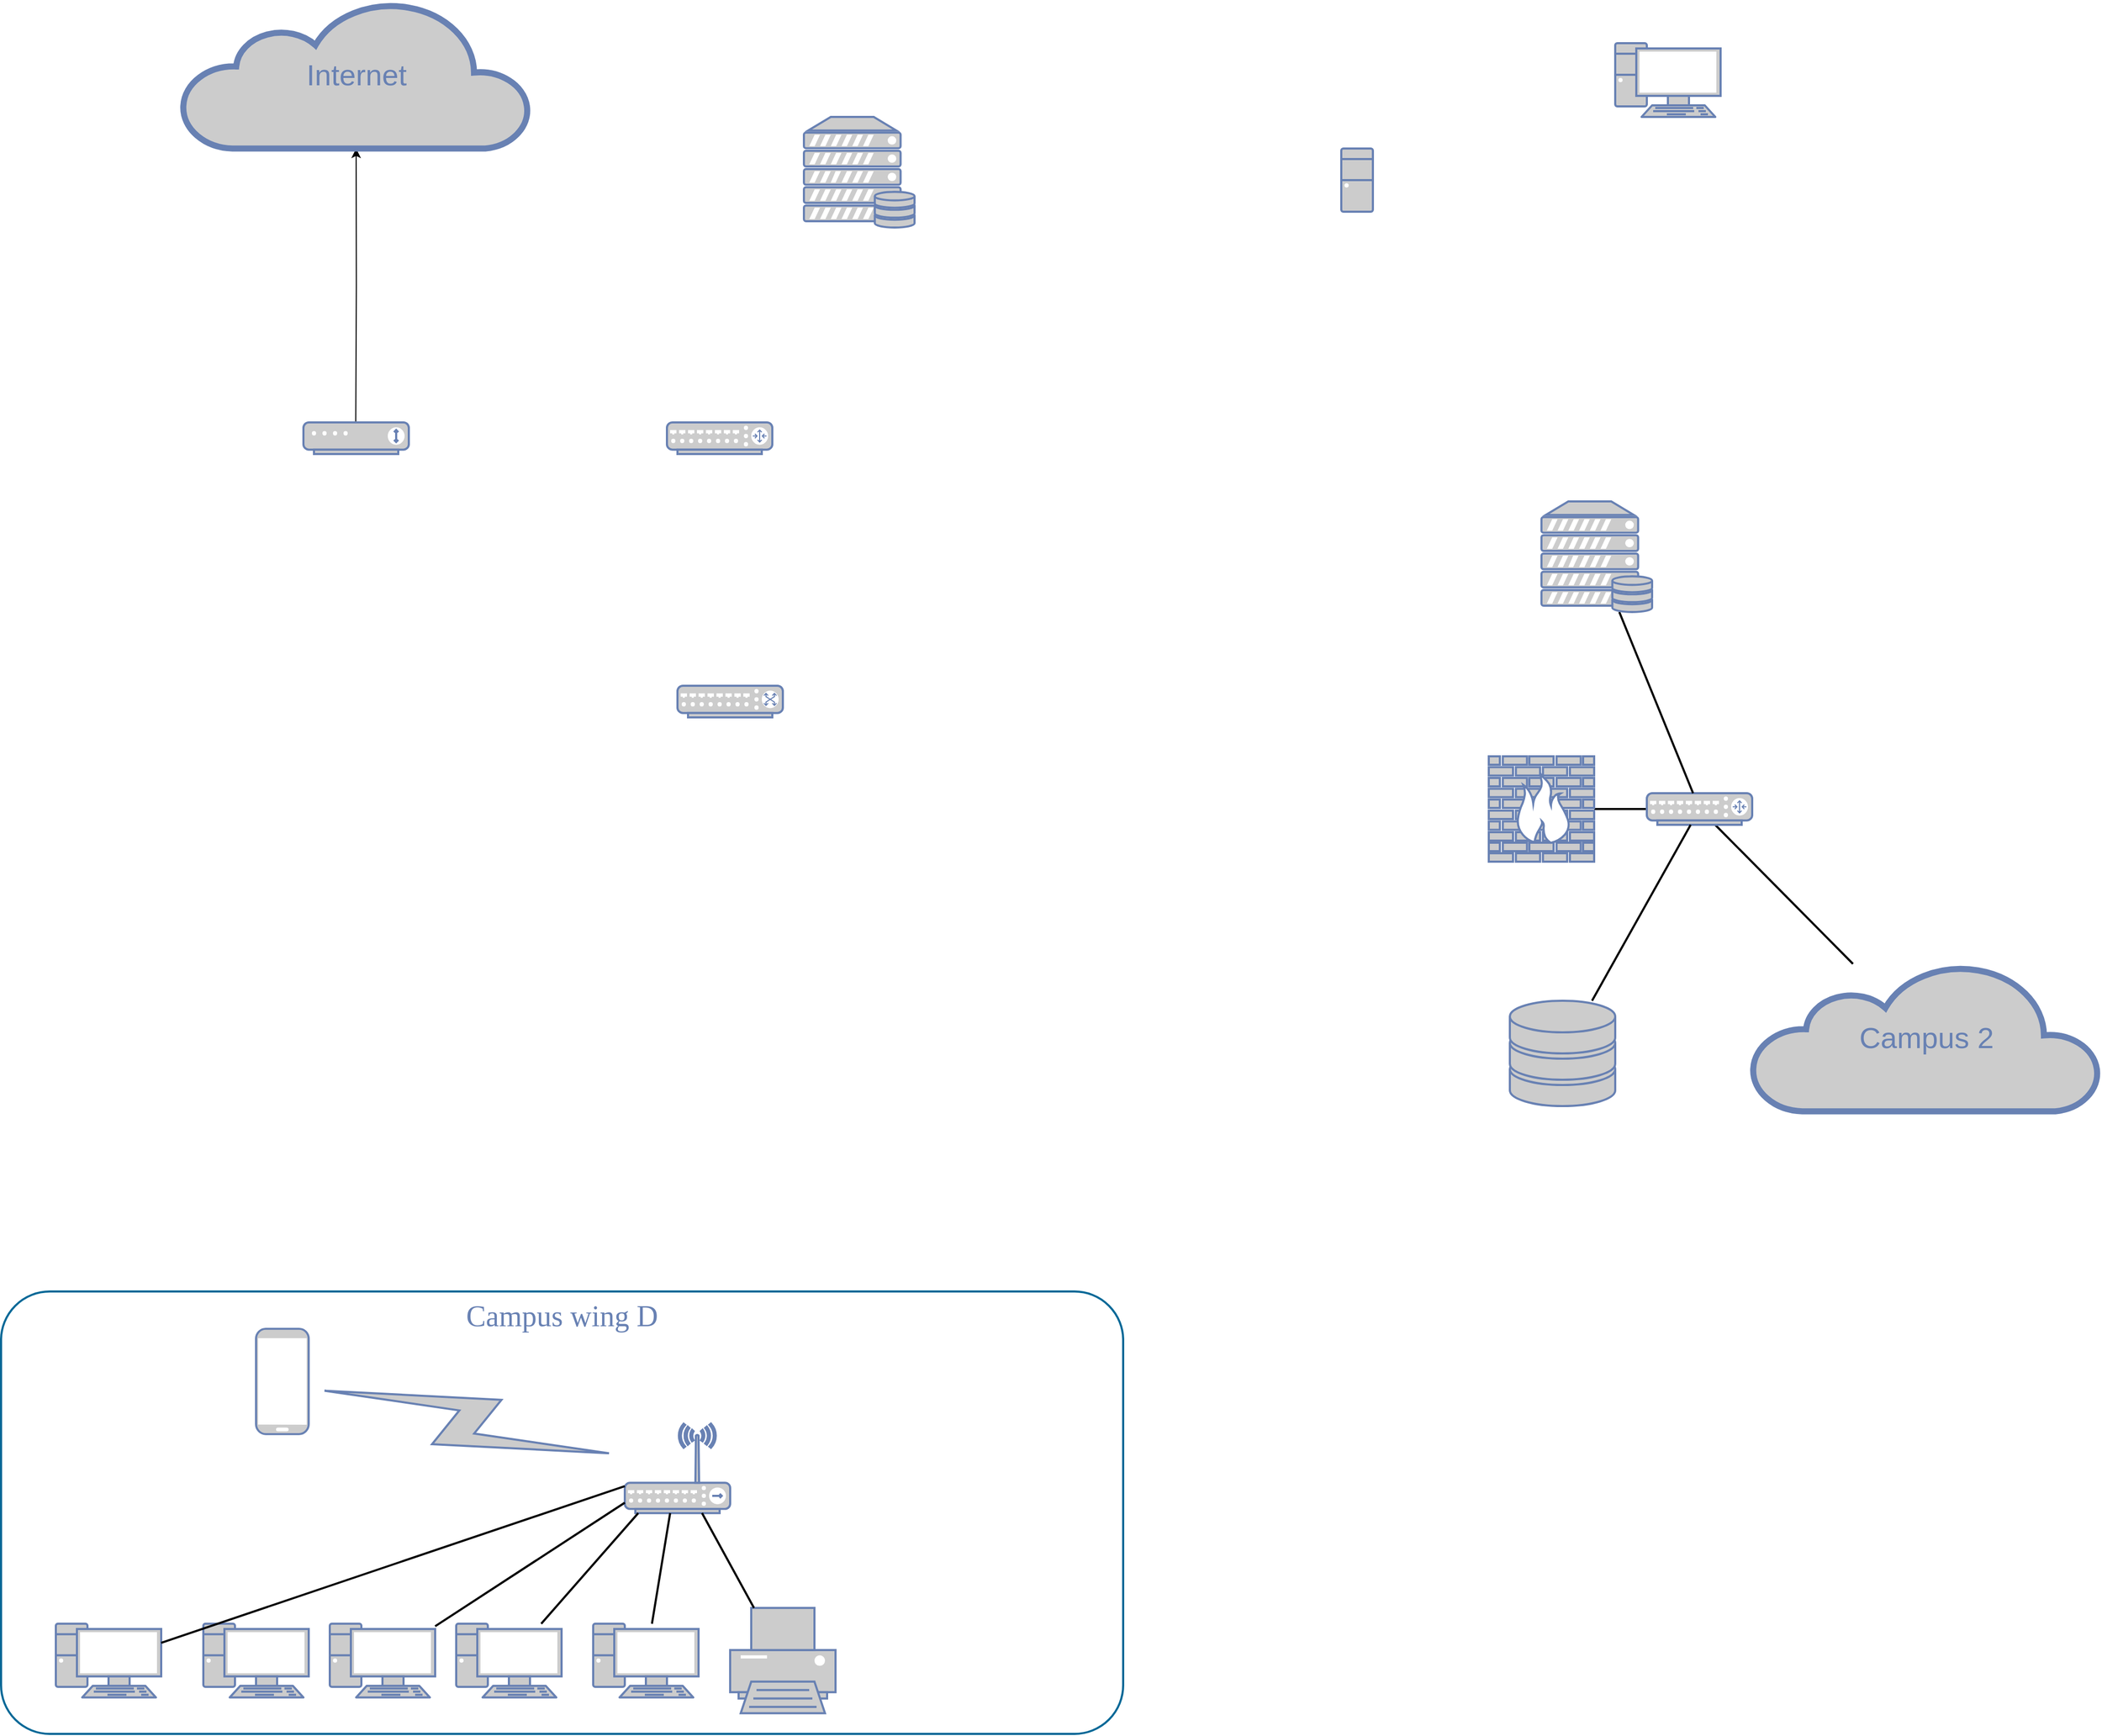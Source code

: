 <mxfile version="12.4.0" type="google" pages="3"><diagram name="Page-1" id="bfe91b75-5d2c-26a0-9c1d-138518896778"><mxGraphModel dx="2187" dy="1445" grid="1" gridSize="10" guides="1" tooltips="1" connect="1" arrows="1" fold="1" page="1" pageScale="1" pageWidth="1100" pageHeight="850" background="#ffffff" math="0" shadow="0"><root><mxCell id="0"/><mxCell id="1" parent="0"/><mxCell id="7c3789c024ecab99-82" value="Campus wing D" style="rounded=1;whiteSpace=wrap;html=1;shadow=0;comic=0;strokeColor=#036897;strokeWidth=2;fillColor=none;fontFamily=Verdana;fontSize=28;fontColor=#6881B3;align=center;arcSize=11;verticalAlign=top;" parent="1" vertex="1"><mxGeometry x="78" y="1355" width="1065" height="420" as="geometry"/></mxCell><mxCell id="7c3789c024ecab99-55" style="edgeStyle=none;html=1;labelBackgroundColor=none;endArrow=none;endFill=0;strokeWidth=2;fontFamily=Verdana;fontSize=28;fontColor=#6881B3;" parent="1" source="7c3789c024ecab99-8" target="7c3789c024ecab99-54" edge="1"><mxGeometry relative="1" as="geometry"><mxPoint x="1660" y="837.0" as="targetPoint"/></mxGeometry></mxCell><mxCell id="7c3789c024ecab99-8" value="" style="fontColor=#0066CC;verticalAlign=top;verticalLabelPosition=bottom;labelPosition=center;align=center;html=1;fillColor=#CCCCCC;strokeColor=#6881B3;gradientColor=none;gradientDirection=north;strokeWidth=2;shape=mxgraph.networks.firewall;rounded=0;shadow=0;comic=0;" parent="1" vertex="1"><mxGeometry x="1490" y="847" width="100" height="100" as="geometry"/></mxCell><mxCell id="60eKjGF3kN-L36DtrGlD-4" style="edgeStyle=orthogonalEdgeStyle;rounded=0;orthogonalLoop=1;jettySize=auto;html=1;entryX=0.5;entryY=1;entryDx=0;entryDy=0;entryPerimeter=0;" edge="1" parent="1" target="7c3789c024ecab99-53"><mxGeometry relative="1" as="geometry"><mxPoint x="414.667" y="530" as="sourcePoint"/></mxGeometry></mxCell><mxCell id="7c3789c024ecab99-53" value="Internet" style="html=1;fillColor=#CCCCCC;strokeColor=#6881B3;gradientColor=none;gradientDirection=north;strokeWidth=2;shape=mxgraph.networks.cloud;fontColor=#6881B3;rounded=0;shadow=0;comic=0;align=center;fontSize=28;" parent="1" vertex="1"><mxGeometry x="250" y="130" width="330" height="140" as="geometry"/></mxCell><mxCell id="7c3789c024ecab99-77" style="edgeStyle=none;html=1;labelBackgroundColor=none;endArrow=none;endFill=0;strokeWidth=2;fontFamily=Verdana;fontSize=28;fontColor=#6881B3;" parent="1" source="7c3789c024ecab99-54" target="7c3789c024ecab99-76" edge="1"><mxGeometry relative="1" as="geometry"/></mxCell><mxCell id="7c3789c024ecab99-54" value="" style="fontColor=#0066CC;verticalAlign=top;verticalLabelPosition=bottom;labelPosition=center;align=center;html=1;fillColor=#CCCCCC;strokeColor=#6881B3;gradientColor=none;gradientDirection=north;strokeWidth=2;shape=mxgraph.networks.router;rounded=0;shadow=0;comic=0;" parent="1" vertex="1"><mxGeometry x="1640" y="882" width="100" height="30" as="geometry"/></mxCell><mxCell id="7c3789c024ecab99-60" style="edgeStyle=none;html=1;labelBackgroundColor=none;endArrow=none;endFill=0;strokeWidth=2;fontFamily=Verdana;fontSize=28;fontColor=#6881B3;" parent="1" source="7c3789c024ecab99-57" target="7c3789c024ecab99-54" edge="1"><mxGeometry relative="1" as="geometry"/></mxCell><mxCell id="7c3789c024ecab99-57" value="" style="fontColor=#0066CC;verticalAlign=top;verticalLabelPosition=bottom;labelPosition=center;align=center;html=1;fillColor=#CCCCCC;strokeColor=#6881B3;gradientColor=none;gradientDirection=north;strokeWidth=2;shape=mxgraph.networks.storage;rounded=0;shadow=0;comic=0;" parent="1" vertex="1"><mxGeometry x="1510" y="1079" width="100" height="100" as="geometry"/></mxCell><mxCell id="7c3789c024ecab99-59" style="edgeStyle=none;html=1;labelBackgroundColor=none;endArrow=none;endFill=0;strokeWidth=2;fontFamily=Verdana;fontSize=28;fontColor=#6881B3;" parent="1" source="7c3789c024ecab99-58" target="7c3789c024ecab99-54" edge="1"><mxGeometry relative="1" as="geometry"><mxPoint x="1570" y="827" as="targetPoint"/></mxGeometry></mxCell><mxCell id="7c3789c024ecab99-58" value="" style="fontColor=#0066CC;verticalAlign=top;verticalLabelPosition=bottom;labelPosition=center;align=center;html=1;fillColor=#CCCCCC;strokeColor=#6881B3;gradientColor=none;gradientDirection=north;strokeWidth=2;shape=mxgraph.networks.server_storage;rounded=0;shadow=0;comic=0;" parent="1" vertex="1"><mxGeometry x="1540" y="605" width="105" height="105" as="geometry"/></mxCell><mxCell id="7c3789c024ecab99-61" value="" style="fontColor=#0066CC;verticalAlign=top;verticalLabelPosition=bottom;labelPosition=center;align=center;html=1;fillColor=#CCCCCC;strokeColor=#6881B3;gradientColor=none;gradientDirection=north;strokeWidth=2;shape=mxgraph.networks.pc;rounded=0;shadow=0;comic=0;" parent="1" vertex="1"><mxGeometry x="130.0" y="1670.412" width="100" height="70" as="geometry"/></mxCell><mxCell id="7c3789c024ecab99-62" value="" style="fontColor=#0066CC;verticalAlign=top;verticalLabelPosition=bottom;labelPosition=center;align=center;html=1;fillColor=#CCCCCC;strokeColor=#6881B3;gradientColor=none;gradientDirection=north;strokeWidth=2;shape=mxgraph.networks.pc;rounded=0;shadow=0;comic=0;" parent="1" vertex="1"><mxGeometry x="270.0" y="1670.412" width="100" height="70" as="geometry"/></mxCell><mxCell id="7c3789c024ecab99-63" value="" style="fontColor=#0066CC;verticalAlign=top;verticalLabelPosition=bottom;labelPosition=center;align=center;html=1;fillColor=#CCCCCC;strokeColor=#6881B3;gradientColor=none;gradientDirection=north;strokeWidth=2;shape=mxgraph.networks.pc;rounded=0;shadow=0;comic=0;" parent="1" vertex="1"><mxGeometry x="390.0" y="1670.412" width="100" height="70" as="geometry"/></mxCell><mxCell id="7c3789c024ecab99-64" value="" style="fontColor=#0066CC;verticalAlign=top;verticalLabelPosition=bottom;labelPosition=center;align=center;html=1;fillColor=#CCCCCC;strokeColor=#6881B3;gradientColor=none;gradientDirection=north;strokeWidth=2;shape=mxgraph.networks.pc;rounded=0;shadow=0;comic=0;" parent="1" vertex="1"><mxGeometry x="510.0" y="1670.412" width="100" height="70" as="geometry"/></mxCell><mxCell id="7c3789c024ecab99-65" value="" style="fontColor=#0066CC;verticalAlign=top;verticalLabelPosition=bottom;labelPosition=center;align=center;html=1;fillColor=#CCCCCC;strokeColor=#6881B3;gradientColor=none;gradientDirection=north;strokeWidth=2;shape=mxgraph.networks.pc;rounded=0;shadow=0;comic=0;" parent="1" vertex="1"><mxGeometry x="640.0" y="1670.412" width="100" height="70" as="geometry"/></mxCell><mxCell id="7c3789c024ecab99-66" value="" style="fontColor=#0066CC;verticalAlign=top;verticalLabelPosition=bottom;labelPosition=center;align=center;html=1;fillColor=#CCCCCC;strokeColor=#6881B3;gradientColor=none;gradientDirection=north;strokeWidth=2;shape=mxgraph.networks.printer;rounded=0;shadow=0;comic=0;" parent="1" vertex="1"><mxGeometry x="770.0" y="1655.412" width="100" height="100" as="geometry"/></mxCell><mxCell id="7c3789c024ecab99-67" value="" style="fontColor=#0066CC;verticalAlign=top;verticalLabelPosition=bottom;labelPosition=center;align=center;html=1;fillColor=#CCCCCC;strokeColor=#6881B3;gradientColor=none;gradientDirection=north;strokeWidth=2;shape=mxgraph.networks.wireless_hub;rounded=0;shadow=0;comic=0;" parent="1" vertex="1"><mxGeometry x="670.0" y="1480.412" width="100" height="85" as="geometry"/></mxCell><mxCell id="7c3789c024ecab99-68" style="edgeStyle=none;html=1;labelBackgroundColor=none;endArrow=none;endFill=0;strokeWidth=2;fontFamily=Verdana;fontSize=15;fontColor=#036897;" parent="1" source="7c3789c024ecab99-61" target="7c3789c024ecab99-67" edge="1"><mxGeometry relative="1" as="geometry"><mxPoint x="650.0" y="1600.412" as="targetPoint"/></mxGeometry></mxCell><mxCell id="7c3789c024ecab99-69" style="edgeStyle=none;html=1;labelBackgroundColor=none;endArrow=none;endFill=0;strokeWidth=2;fontFamily=Verdana;fontSize=15;fontColor=#036897;" parent="1" source="7c3789c024ecab99-63" target="7c3789c024ecab99-67" edge="1"><mxGeometry relative="1" as="geometry"/></mxCell><mxCell id="7c3789c024ecab99-70" style="edgeStyle=none;html=1;labelBackgroundColor=none;endArrow=none;endFill=0;strokeWidth=2;fontFamily=Verdana;fontSize=15;fontColor=#036897;" parent="1" source="7c3789c024ecab99-64" target="7c3789c024ecab99-67" edge="1"><mxGeometry relative="1" as="geometry"/></mxCell><mxCell id="7c3789c024ecab99-71" style="edgeStyle=none;html=1;labelBackgroundColor=none;endArrow=none;endFill=0;strokeWidth=2;fontFamily=Verdana;fontSize=15;fontColor=#036897;" parent="1" source="7c3789c024ecab99-65" target="7c3789c024ecab99-67" edge="1"><mxGeometry relative="1" as="geometry"/></mxCell><mxCell id="7c3789c024ecab99-72" style="edgeStyle=none;html=1;labelBackgroundColor=none;endArrow=none;endFill=0;strokeWidth=2;fontFamily=Verdana;fontSize=15;fontColor=#036897;" parent="1" source="7c3789c024ecab99-66" target="7c3789c024ecab99-67" edge="1"><mxGeometry relative="1" as="geometry"/></mxCell><mxCell id="7c3789c024ecab99-73" value="" style="html=1;fillColor=#CCCCCC;strokeColor=#6881B3;gradientColor=none;gradientDirection=north;strokeWidth=2;shape=mxgraph.networks.comm_link_edge;html=1;labelBackgroundColor=none;endArrow=none;endFill=0;fontFamily=Verdana;fontSize=20;" parent="1" source="7c3789c024ecab99-67" target="7c3789c024ecab99-74" edge="1"><mxGeometry width="100" height="100" relative="1" as="geometry"><mxPoint x="900.0" y="1580.412" as="sourcePoint"/><mxPoint x="603.0" y="1493.412" as="targetPoint"/></mxGeometry></mxCell><mxCell id="7c3789c024ecab99-74" value="" style="fontColor=#0066CC;verticalAlign=top;verticalLabelPosition=bottom;labelPosition=center;align=center;html=1;fillColor=#CCCCCC;strokeColor=#6881B3;gradientColor=none;gradientDirection=north;strokeWidth=2;shape=mxgraph.networks.mobile;rounded=0;shadow=0;comic=0;" parent="1" vertex="1"><mxGeometry x="320.0" y="1390.412" width="50" height="100" as="geometry"/></mxCell><mxCell id="7c3789c024ecab99-76" value="Campus 2" style="html=1;fillColor=#CCCCCC;strokeColor=#6881B3;gradientColor=none;gradientDirection=north;strokeWidth=2;shape=mxgraph.networks.cloud;fontColor=#6881B3;rounded=0;shadow=0;comic=0;align=center;fontSize=28;" parent="1" vertex="1"><mxGeometry x="1740" y="1044" width="330" height="140" as="geometry"/></mxCell><mxCell id="60eKjGF3kN-L36DtrGlD-5" value="" style="fontColor=#0066CC;verticalAlign=top;verticalLabelPosition=bottom;labelPosition=center;align=center;html=1;outlineConnect=0;fillColor=#CCCCCC;strokeColor=#6881B3;gradientColor=none;gradientDirection=north;strokeWidth=2;shape=mxgraph.networks.router;" vertex="1" parent="1"><mxGeometry x="710" y="530" width="100" height="30" as="geometry"/></mxCell><mxCell id="60eKjGF3kN-L36DtrGlD-6" value="" style="fontColor=#0066CC;verticalAlign=top;verticalLabelPosition=bottom;labelPosition=center;align=center;html=1;outlineConnect=0;fillColor=#CCCCCC;strokeColor=#6881B3;gradientColor=none;gradientDirection=north;strokeWidth=2;shape=mxgraph.networks.modem;" vertex="1" parent="1"><mxGeometry x="365" y="530" width="100" height="30" as="geometry"/></mxCell><mxCell id="60eKjGF3kN-L36DtrGlD-7" value="" style="fontColor=#0066CC;verticalAlign=top;verticalLabelPosition=bottom;labelPosition=center;align=center;html=1;outlineConnect=0;fillColor=#CCCCCC;strokeColor=#6881B3;gradientColor=none;gradientDirection=north;strokeWidth=2;shape=mxgraph.networks.desktop_pc;" vertex="1" parent="1"><mxGeometry x="1350" y="270" width="30" height="60" as="geometry"/></mxCell><mxCell id="60eKjGF3kN-L36DtrGlD-8" value="" style="fontColor=#0066CC;verticalAlign=top;verticalLabelPosition=bottom;labelPosition=center;align=center;html=1;outlineConnect=0;fillColor=#CCCCCC;strokeColor=#6881B3;gradientColor=none;gradientDirection=north;strokeWidth=2;shape=mxgraph.networks.server_storage;" vertex="1" parent="1"><mxGeometry x="840" y="240" width="105" height="105" as="geometry"/></mxCell><mxCell id="60eKjGF3kN-L36DtrGlD-9" value="" style="fontColor=#0066CC;verticalAlign=top;verticalLabelPosition=bottom;labelPosition=center;align=center;html=1;outlineConnect=0;fillColor=#CCCCCC;strokeColor=#6881B3;gradientColor=none;gradientDirection=north;strokeWidth=2;shape=mxgraph.networks.switch;" vertex="1" parent="1"><mxGeometry x="720" y="780" width="100" height="30" as="geometry"/></mxCell><mxCell id="60eKjGF3kN-L36DtrGlD-11" value="" style="fontColor=#0066CC;verticalAlign=top;verticalLabelPosition=bottom;labelPosition=center;align=center;html=1;outlineConnect=0;fillColor=#CCCCCC;strokeColor=#6881B3;gradientColor=none;gradientDirection=north;strokeWidth=2;shape=mxgraph.networks.pc;" vertex="1" parent="1"><mxGeometry x="1610" y="170" width="100" height="70" as="geometry"/></mxCell></root></mxGraphModel></diagram><diagram id="kReZHCGCdXsQRVsDESD5" name="Page-2"><mxGraphModel dx="1312" dy="867" grid="1" gridSize="10" guides="1" tooltips="1" connect="1" arrows="1" fold="1" page="1" pageScale="1" pageWidth="827" pageHeight="1169" math="0" shadow="0"><root><mxCell id="ZbhgfzytnOe83jWaUWo8-0"/><mxCell id="ZbhgfzytnOe83jWaUWo8-1" parent="ZbhgfzytnOe83jWaUWo8-0"/><mxCell id="MB4kpKZjQRTmRHWkCRbL-0" value="" style="fontColor=#0066CC;verticalAlign=top;verticalLabelPosition=bottom;labelPosition=center;align=center;html=1;outlineConnect=0;fillColor=#CCCCCC;strokeColor=#6881B3;gradientColor=none;gradientDirection=north;strokeWidth=2;shape=mxgraph.networks.server_storage;" vertex="1" parent="ZbhgfzytnOe83jWaUWo8-1"><mxGeometry x="370" y="636.5" width="105" height="105" as="geometry"/></mxCell><mxCell id="MB4kpKZjQRTmRHWkCRbL-1" value="" style="fontColor=#0066CC;verticalAlign=top;verticalLabelPosition=bottom;labelPosition=center;align=center;html=1;outlineConnect=0;fillColor=#CCCCCC;strokeColor=#6881B3;gradientColor=none;gradientDirection=north;strokeWidth=2;shape=mxgraph.networks.server_storage;" vertex="1" parent="ZbhgfzytnOe83jWaUWo8-1"><mxGeometry x="530" y="632.5" width="105" height="105" as="geometry"/></mxCell><mxCell id="MB4kpKZjQRTmRHWkCRbL-2" value="" style="fontColor=#0066CC;verticalAlign=top;verticalLabelPosition=bottom;labelPosition=center;align=center;html=1;outlineConnect=0;fillColor=#CCCCCC;strokeColor=#6881B3;gradientColor=none;gradientDirection=north;strokeWidth=2;shape=mxgraph.networks.security_camera;" vertex="1" parent="ZbhgfzytnOe83jWaUWo8-1"><mxGeometry x="670" y="647.5" width="100" height="75" as="geometry"/></mxCell><mxCell id="MB4kpKZjQRTmRHWkCRbL-3" value="" style="line;strokeWidth=2;html=1;" vertex="1" parent="ZbhgfzytnOe83jWaUWo8-1"><mxGeometry x="260" y="550" width="740" height="10" as="geometry"/></mxCell><mxCell id="MB4kpKZjQRTmRHWkCRbL-5" value="" style="line;strokeWidth=2;html=1;rotation=90;" vertex="1" parent="ZbhgfzytnOe83jWaUWo8-1"><mxGeometry x="373" y="592" width="85" height="10" as="geometry"/></mxCell><mxCell id="MB4kpKZjQRTmRHWkCRbL-6" value="" style="line;strokeWidth=2;html=1;rotation=90;" vertex="1" parent="ZbhgfzytnOe83jWaUWo8-1"><mxGeometry x="530" y="591.5" width="85" height="10" as="geometry"/></mxCell><mxCell id="MB4kpKZjQRTmRHWkCRbL-7" value="" style="line;strokeWidth=2;html=1;rotation=90;" vertex="1" parent="ZbhgfzytnOe83jWaUWo8-1"><mxGeometry x="670" y="592" width="85" height="10" as="geometry"/></mxCell><mxCell id="MB4kpKZjQRTmRHWkCRbL-9" value="&lt;h1&gt;Server LAN&lt;/h1&gt;&lt;p&gt;放置 server 用的網段, 包含兩台 NAS, 以及監控攝影機的 server&lt;/p&gt;" style="text;html=1;strokeColor=none;fillColor=none;spacing=5;spacingTop=-20;whiteSpace=wrap;overflow=hidden;rounded=0;" vertex="1" parent="ZbhgfzytnOe83jWaUWo8-1"><mxGeometry x="822" y="520" width="178" height="90" as="geometry"/></mxCell><mxCell id="MB4kpKZjQRTmRHWkCRbL-12" value="" style="line;strokeWidth=2;direction=south;html=1;" vertex="1" parent="ZbhgfzytnOe83jWaUWo8-1"><mxGeometry x="205" y="570" width="10" height="230" as="geometry"/></mxCell><mxCell id="MB4kpKZjQRTmRHWkCRbL-13" value="" style="line;strokeWidth=2;html=1;" vertex="1" parent="ZbhgfzytnOe83jWaUWo8-1"><mxGeometry x="210" y="795" width="790" height="14" as="geometry"/></mxCell><mxCell id="MB4kpKZjQRTmRHWkCRbL-14" value="&lt;h1&gt;Home LAN&lt;/h1&gt;&lt;p&gt;供所有個人使用的設備上網的網段，包含有線及無線連線。&lt;/p&gt;" style="text;html=1;strokeColor=none;fillColor=none;spacing=5;spacingTop=-20;whiteSpace=wrap;overflow=hidden;rounded=0;" vertex="1" parent="ZbhgfzytnOe83jWaUWo8-1"><mxGeometry x="822" y="764" width="178" height="90" as="geometry"/></mxCell><mxCell id="u7cMMFi3atXbMbre4xXk-0" value="" style="fontColor=#0066CC;verticalAlign=top;verticalLabelPosition=bottom;labelPosition=center;align=center;html=1;outlineConnect=0;fillColor=#CCCCCC;strokeColor=#6881B3;gradientColor=none;gradientDirection=north;strokeWidth=2;shape=mxgraph.networks.pc;" vertex="1" parent="ZbhgfzytnOe83jWaUWo8-1"><mxGeometry x="505" y="1060" width="100" height="70" as="geometry"/></mxCell><mxCell id="u7cMMFi3atXbMbre4xXk-1" value="" style="fontColor=#0066CC;verticalAlign=top;verticalLabelPosition=bottom;labelPosition=center;align=center;html=1;outlineConnect=0;fillColor=#CCCCCC;strokeColor=#6881B3;gradientColor=none;gradientDirection=north;strokeWidth=2;shape=mxgraph.networks.pc;" vertex="1" parent="ZbhgfzytnOe83jWaUWo8-1"><mxGeometry x="313" y="1060" width="100" height="70" as="geometry"/></mxCell><mxCell id="u7cMMFi3atXbMbre4xXk-2" value="" style="fontColor=#0066CC;verticalAlign=top;verticalLabelPosition=bottom;labelPosition=center;align=center;html=1;outlineConnect=0;fillColor=#CCCCCC;strokeColor=#6881B3;gradientColor=none;gradientDirection=north;strokeWidth=2;shape=mxgraph.networks.laptop;" vertex="1" parent="ZbhgfzytnOe83jWaUWo8-1"><mxGeometry x="747" y="897.5" width="100" height="55" as="geometry"/></mxCell><mxCell id="u7cMMFi3atXbMbre4xXk-7" value="" style="endArrow=none;dashed=1;html=1;" edge="1" parent="ZbhgfzytnOe83jWaUWo8-1"><mxGeometry width="50" height="50" relative="1" as="geometry"><mxPoint x="457.5" y="885" as="sourcePoint"/><mxPoint x="457.5" y="795" as="targetPoint"/></mxGeometry></mxCell><mxCell id="u7cMMFi3atXbMbre4xXk-8" value="" style="endArrow=none;dashed=1;html=1;" edge="1" parent="ZbhgfzytnOe83jWaUWo8-1"><mxGeometry width="50" height="50" relative="1" as="geometry"><mxPoint x="615" y="890" as="sourcePoint"/><mxPoint x="615" y="800" as="targetPoint"/></mxGeometry></mxCell><mxCell id="u7cMMFi3atXbMbre4xXk-9" value="" style="endArrow=none;dashed=1;html=1;" edge="1" parent="ZbhgfzytnOe83jWaUWo8-1"><mxGeometry width="50" height="50" relative="1" as="geometry"><mxPoint x="796.5" y="890" as="sourcePoint"/><mxPoint x="796.5" y="800" as="targetPoint"/></mxGeometry></mxCell><mxCell id="u7cMMFi3atXbMbre4xXk-11" value="" style="endArrow=none;html=1;entryX=0.204;entryY=0.557;entryDx=0;entryDy=0;entryPerimeter=0;" edge="1" parent="ZbhgfzytnOe83jWaUWo8-1" target="MB4kpKZjQRTmRHWkCRbL-13"><mxGeometry width="50" height="50" relative="1" as="geometry"><mxPoint x="371" y="1060" as="sourcePoint"/><mxPoint x="420" y="1010" as="targetPoint"/></mxGeometry></mxCell><mxCell id="u7cMMFi3atXbMbre4xXk-12" value="" style="endArrow=none;html=1;entryX=0.204;entryY=0.557;entryDx=0;entryDy=0;entryPerimeter=0;" edge="1" parent="ZbhgfzytnOe83jWaUWo8-1"><mxGeometry width="50" height="50" relative="1" as="geometry"><mxPoint x="554.5" y="1057" as="sourcePoint"/><mxPoint x="554.66" y="799.798" as="targetPoint"/></mxGeometry></mxCell><mxCell id="u7cMMFi3atXbMbre4xXk-13" value="" style="endArrow=none;html=1;entryX=0.204;entryY=0.557;entryDx=0;entryDy=0;entryPerimeter=0;" edge="1" parent="ZbhgfzytnOe83jWaUWo8-1"><mxGeometry width="50" height="50" relative="1" as="geometry"><mxPoint x="719" y="1057" as="sourcePoint"/><mxPoint x="719.16" y="799.798" as="targetPoint"/></mxGeometry></mxCell><mxCell id="u7cMMFi3atXbMbre4xXk-4" value="" style="fontColor=#0066CC;verticalAlign=top;verticalLabelPosition=bottom;labelPosition=center;align=center;html=1;outlineConnect=0;fillColor=#CCCCCC;strokeColor=#6881B3;gradientColor=none;gradientDirection=north;strokeWidth=2;shape=mxgraph.networks.printer;" vertex="1" parent="ZbhgfzytnOe83jWaUWo8-1"><mxGeometry x="670" y="1030" width="100" height="100" as="geometry"/></mxCell><mxCell id="u7cMMFi3atXbMbre4xXk-14" value="" style="line;strokeWidth=2;direction=south;html=1;" vertex="1" parent="ZbhgfzytnOe83jWaUWo8-1"><mxGeometry x="205" y="395" width="10" height="148" as="geometry"/></mxCell><mxCell id="A1EA0dwMS7Zba8wFPnG--0" value="" style="fontColor=#0066CC;verticalAlign=top;verticalLabelPosition=bottom;labelPosition=center;align=center;html=1;outlineConnect=0;fillColor=#CCCCCC;strokeColor=#6881B3;gradientColor=none;gradientDirection=north;strokeWidth=2;shape=mxgraph.networks.modem;" vertex="1" parent="ZbhgfzytnOe83jWaUWo8-1"><mxGeometry x="160" y="380" width="100" height="30" as="geometry"/></mxCell><mxCell id="u7cMMFi3atXbMbre4xXk-15" value="" style="line;strokeWidth=2;direction=south;html=1;" vertex="1" parent="ZbhgfzytnOe83jWaUWo8-1"><mxGeometry x="205" y="210" width="10" height="170" as="geometry"/></mxCell><mxCell id="u7cMMFi3atXbMbre4xXk-16" value="" style="endArrow=none;html=1;" edge="1" parent="ZbhgfzytnOe83jWaUWo8-1"><mxGeometry width="50" height="50" relative="1" as="geometry"><mxPoint x="310" y="1090" as="sourcePoint"/><mxPoint x="160" y="395" as="targetPoint"/><Array as="points"><mxPoint x="110" y="1090"/><mxPoint x="110" y="395"/></Array></mxGeometry></mxCell><mxCell id="u7cMMFi3atXbMbre4xXk-17" value="&lt;h1&gt;VDSL Modem&lt;/h1&gt;&lt;p&gt;&lt;span&gt;&amp;nbsp; &amp;nbsp; &amp;nbsp; &amp;nbsp; &amp;nbsp;數據機, PPPoE 撥接上網&lt;/span&gt;&lt;br&gt;&lt;/p&gt;" style="text;html=1;strokeColor=none;fillColor=none;spacing=5;spacingTop=-20;whiteSpace=wrap;overflow=hidden;rounded=0;" vertex="1" parent="ZbhgfzytnOe83jWaUWo8-1"><mxGeometry x="235" y="342.5" width="190" height="75" as="geometry"/></mxCell><mxCell id="u7cMMFi3atXbMbre4xXk-18" value="&lt;h1&gt;Router&lt;/h1&gt;&lt;p&gt;&lt;br&gt;&lt;/p&gt;" style="text;html=1;strokeColor=none;fillColor=none;spacing=5;spacingTop=-20;whiteSpace=wrap;overflow=hidden;rounded=0;" vertex="1" parent="ZbhgfzytnOe83jWaUWo8-1"><mxGeometry x="235" y="502.5" width="190" height="75" as="geometry"/></mxCell><mxCell id="u7cMMFi3atXbMbre4xXk-19" value="&lt;h1&gt;Wireless AP&lt;/h1&gt;&lt;p&gt;&lt;br&gt;&lt;/p&gt;" style="text;html=1;strokeColor=none;fillColor=none;spacing=5;spacingTop=-20;whiteSpace=wrap;overflow=hidden;rounded=0;" vertex="1" parent="ZbhgfzytnOe83jWaUWo8-1"><mxGeometry x="201.5" y="975" width="190" height="75" as="geometry"/></mxCell><mxCell id="mzxS4brO2TcUCHte9VPc-0" value="" style="fontColor=#0066CC;verticalAlign=top;verticalLabelPosition=bottom;labelPosition=center;align=center;html=1;outlineConnect=0;fillColor=#CCCCCC;strokeColor=#6881B3;gradientColor=none;gradientDirection=north;strokeWidth=2;shape=mxgraph.networks.router;" vertex="1" parent="ZbhgfzytnOe83jWaUWo8-1"><mxGeometry x="160" y="540" width="100" height="30" as="geometry"/></mxCell><mxCell id="u7cMMFi3atXbMbre4xXk-3" value="" style="fontColor=#0066CC;verticalAlign=top;verticalLabelPosition=bottom;labelPosition=center;align=center;html=1;outlineConnect=0;fillColor=#CCCCCC;strokeColor=#6881B3;gradientColor=none;gradientDirection=north;strokeWidth=2;shape=mxgraph.networks.mobile;" vertex="1" parent="ZbhgfzytnOe83jWaUWo8-1"><mxGeometry x="433" y="875" width="50" height="100" as="geometry"/></mxCell><mxCell id="u7cMMFi3atXbMbre4xXk-5" value="" style="fontColor=#0066CC;verticalAlign=top;verticalLabelPosition=bottom;labelPosition=center;align=center;html=1;outlineConnect=0;fillColor=#CCCCCC;strokeColor=#6881B3;gradientColor=none;gradientDirection=north;strokeWidth=2;shape=mxgraph.networks.mobile;" vertex="1" parent="ZbhgfzytnOe83jWaUWo8-1"><mxGeometry x="590" y="875" width="50" height="100" as="geometry"/></mxCell><mxCell id="u7cMMFi3atXbMbre4xXk-20" value="&lt;h1&gt;My Workstation&lt;/h1&gt;&lt;p&gt;我的工作機，除了 Home LAN 之外，也要有能力直接連到 VDSL Modem, 直接 PPPoE 上網測試。&lt;/p&gt;" style="text;html=1;strokeColor=none;fillColor=none;spacing=5;spacingTop=-20;whiteSpace=wrap;overflow=hidden;rounded=0;" vertex="1" parent="ZbhgfzytnOe83jWaUWo8-1"><mxGeometry x="232.5" y="1131" width="190" height="75" as="geometry"/></mxCell><mxCell id="anZzwmg3kVCi3YVlHwdK-0" value="Internet" style="html=1;fillColor=#CCCCCC;strokeColor=#6881B3;gradientColor=none;gradientDirection=north;strokeWidth=2;shape=mxgraph.networks.cloud;fontColor=#6881B3;rounded=0;shadow=0;comic=0;align=center;fontSize=28;" vertex="1" parent="ZbhgfzytnOe83jWaUWo8-1"><mxGeometry x="120" y="130" width="330" height="140" as="geometry"/></mxCell><mxCell id="u7cMMFi3atXbMbre4xXk-21" value="" style="endArrow=none;html=1;entryX=0.204;entryY=0.557;entryDx=0;entryDy=0;entryPerimeter=0;" edge="1" parent="ZbhgfzytnOe83jWaUWo8-1"><mxGeometry width="50" height="50" relative="1" as="geometry"><mxPoint x="259" y="960" as="sourcePoint"/><mxPoint x="259.16" y="801.798" as="targetPoint"/></mxGeometry></mxCell><mxCell id="MB4kpKZjQRTmRHWkCRbL-10" value="" style="fontColor=#0066CC;verticalAlign=top;verticalLabelPosition=bottom;labelPosition=center;align=center;html=1;outlineConnect=0;fillColor=#CCCCCC;strokeColor=#6881B3;gradientColor=none;gradientDirection=north;strokeWidth=2;shape=mxgraph.networks.wireless_hub;" vertex="1" parent="ZbhgfzytnOe83jWaUWo8-1"><mxGeometry x="235" y="890" width="100" height="85" as="geometry"/></mxCell></root></mxGraphModel></diagram><diagram name="Copy of Page-2" id="bMnkY9pSjiDd-L-KwM4U"><mxGraphModel dx="1544" dy="1020" grid="1" gridSize="10" guides="1" tooltips="1" connect="1" arrows="1" fold="1" page="1" pageScale="1" pageWidth="827" pageHeight="1169" math="0" shadow="0"><root><mxCell id="F96GBBlsyhutQam9r8hf-0"/><mxCell id="F96GBBlsyhutQam9r8hf-1" parent="F96GBBlsyhutQam9r8hf-0"/><mxCell id="F96GBBlsyhutQam9r8hf-2" value="" style="fontColor=#0066CC;verticalAlign=top;verticalLabelPosition=bottom;labelPosition=center;align=center;html=1;outlineConnect=0;fillColor=#CCCCCC;strokeColor=#6881B3;gradientColor=none;gradientDirection=north;strokeWidth=2;shape=mxgraph.networks.server_storage;" vertex="1" parent="F96GBBlsyhutQam9r8hf-1"><mxGeometry x="141.5" y="957.5" width="105" height="105" as="geometry"/></mxCell><mxCell id="F96GBBlsyhutQam9r8hf-3" value="" style="fontColor=#0066CC;verticalAlign=top;verticalLabelPosition=bottom;labelPosition=center;align=center;html=1;outlineConnect=0;fillColor=#CCCCCC;strokeColor=#6881B3;gradientColor=none;gradientDirection=north;strokeWidth=2;shape=mxgraph.networks.server_storage;" vertex="1" parent="F96GBBlsyhutQam9r8hf-1"><mxGeometry x="285" y="957.5" width="105" height="105" as="geometry"/></mxCell><mxCell id="F96GBBlsyhutQam9r8hf-4" value="" style="fontColor=#0066CC;verticalAlign=top;verticalLabelPosition=bottom;labelPosition=center;align=center;html=1;outlineConnect=0;fillColor=#CCCCCC;strokeColor=#6881B3;gradientColor=none;gradientDirection=north;strokeWidth=2;shape=mxgraph.networks.security_camera;" vertex="1" parent="F96GBBlsyhutQam9r8hf-1"><mxGeometry x="413" y="972.5" width="100" height="75" as="geometry"/></mxCell><mxCell id="F96GBBlsyhutQam9r8hf-9" value="&lt;h1&gt;&lt;font color=&quot;#00ff00&quot;&gt;Server LAN&lt;/font&gt;&lt;/h1&gt;&lt;p&gt;&lt;font style=&quot;font-size: 16px&quot;&gt;放置 server 用的網段, 包含兩台 NAS, 以及監控攝影機的 server&lt;/font&gt;&lt;/p&gt;" style="text;html=1;strokeColor=none;fillColor=none;spacing=5;spacingTop=-20;whiteSpace=wrap;overflow=hidden;rounded=0;" vertex="1" parent="F96GBBlsyhutQam9r8hf-1"><mxGeometry x="670" y="335.5" width="178" height="125" as="geometry"/></mxCell><mxCell id="F96GBBlsyhutQam9r8hf-12" value="&lt;h1&gt;&lt;font color=&quot;#0000ff&quot;&gt;Home LAN&lt;/font&gt;&lt;/h1&gt;&lt;p&gt;&lt;font style=&quot;font-size: 16px&quot;&gt;供所有個人使用的設備上網的網段，包含有線及無線連線。&lt;/font&gt;&lt;/p&gt;" style="text;html=1;strokeColor=none;fillColor=none;spacing=5;spacingTop=-20;whiteSpace=wrap;overflow=hidden;rounded=0;" vertex="1" parent="F96GBBlsyhutQam9r8hf-1"><mxGeometry x="856" y="334.5" width="178" height="135" as="geometry"/></mxCell><mxCell id="F96GBBlsyhutQam9r8hf-13" value="" style="fontColor=#0066CC;verticalAlign=top;verticalLabelPosition=bottom;labelPosition=center;align=center;html=1;outlineConnect=0;fillColor=#CCCCCC;strokeColor=#6881B3;gradientColor=none;gradientDirection=north;strokeWidth=2;shape=mxgraph.networks.pc;" vertex="1" parent="F96GBBlsyhutQam9r8hf-1"><mxGeometry x="797" y="957.5" width="100" height="70" as="geometry"/></mxCell><mxCell id="F96GBBlsyhutQam9r8hf-14" value="" style="fontColor=#0066CC;verticalAlign=top;verticalLabelPosition=bottom;labelPosition=center;align=center;html=1;outlineConnect=0;fillColor=#CCCCCC;strokeColor=#6881B3;gradientColor=none;gradientDirection=north;strokeWidth=2;shape=mxgraph.networks.pc;" vertex="1" parent="F96GBBlsyhutQam9r8hf-1"><mxGeometry x="973" y="957.5" width="100" height="70" as="geometry"/></mxCell><mxCell id="F96GBBlsyhutQam9r8hf-15" value="" style="fontColor=#0066CC;verticalAlign=top;verticalLabelPosition=bottom;labelPosition=center;align=center;html=1;outlineConnect=0;fillColor=#CCCCCC;strokeColor=#6881B3;gradientColor=none;gradientDirection=north;strokeWidth=2;shape=mxgraph.networks.laptop;" vertex="1" parent="F96GBBlsyhutQam9r8hf-1"><mxGeometry x="877" y="687.5" width="100" height="55" as="geometry"/></mxCell><mxCell id="F96GBBlsyhutQam9r8hf-22" value="" style="fontColor=#0066CC;verticalAlign=top;verticalLabelPosition=bottom;labelPosition=center;align=center;html=1;outlineConnect=0;fillColor=#CCCCCC;strokeColor=#6881B3;gradientColor=none;gradientDirection=north;strokeWidth=2;shape=mxgraph.networks.printer;" vertex="1" parent="F96GBBlsyhutQam9r8hf-1"><mxGeometry x="621" y="957.5" width="100" height="100" as="geometry"/></mxCell><mxCell id="F96GBBlsyhutQam9r8hf-24" value="" style="fontColor=#0066CC;verticalAlign=top;verticalLabelPosition=bottom;labelPosition=center;align=center;html=1;outlineConnect=0;fillColor=#CCCCCC;strokeColor=#6881B3;gradientColor=none;gradientDirection=north;strokeWidth=2;shape=mxgraph.networks.modem;" vertex="1" parent="F96GBBlsyhutQam9r8hf-1"><mxGeometry x="160" y="380" width="100" height="30" as="geometry"/></mxCell><mxCell id="F96GBBlsyhutQam9r8hf-25" value="" style="line;strokeWidth=2;direction=south;html=1;" vertex="1" parent="F96GBBlsyhutQam9r8hf-1"><mxGeometry x="205" y="210" width="10" height="170" as="geometry"/></mxCell><mxCell id="F96GBBlsyhutQam9r8hf-27" value="&lt;h1&gt;VDSL Modem&lt;/h1&gt;&lt;p&gt;&lt;span&gt;&amp;nbsp; &amp;nbsp; &amp;nbsp; &amp;nbsp; &amp;nbsp;數據機, PPPoE 撥接上網&lt;/span&gt;&lt;br&gt;&lt;/p&gt;" style="text;html=1;strokeColor=none;fillColor=none;spacing=5;spacingTop=-20;whiteSpace=wrap;overflow=hidden;rounded=0;" vertex="1" parent="F96GBBlsyhutQam9r8hf-1"><mxGeometry x="235" y="342.5" width="190" height="75" as="geometry"/></mxCell><mxCell id="F96GBBlsyhutQam9r8hf-28" value="&lt;h1&gt;Router&lt;/h1&gt;&lt;p&gt;&lt;br&gt;&lt;/p&gt;" style="text;html=1;strokeColor=none;fillColor=none;spacing=5;spacingTop=-20;whiteSpace=wrap;overflow=hidden;rounded=0;" vertex="1" parent="F96GBBlsyhutQam9r8hf-1"><mxGeometry x="235" y="502.5" width="190" height="75" as="geometry"/></mxCell><mxCell id="F96GBBlsyhutQam9r8hf-29" value="&lt;h1&gt;Wireless AP&lt;/h1&gt;&lt;p&gt;&lt;br&gt;&lt;/p&gt;" style="text;html=1;strokeColor=none;fillColor=none;spacing=5;spacingTop=-20;whiteSpace=wrap;overflow=hidden;rounded=0;" vertex="1" parent="F96GBBlsyhutQam9r8hf-1"><mxGeometry x="526" y="532.5" width="190" height="75" as="geometry"/></mxCell><mxCell id="F96GBBlsyhutQam9r8hf-31" value="" style="fontColor=#0066CC;verticalAlign=top;verticalLabelPosition=bottom;labelPosition=center;align=center;html=1;outlineConnect=0;fillColor=#CCCCCC;strokeColor=#6881B3;gradientColor=none;gradientDirection=north;strokeWidth=2;shape=mxgraph.networks.mobile;" vertex="1" parent="F96GBBlsyhutQam9r8hf-1"><mxGeometry x="596" y="665.5" width="50" height="100" as="geometry"/></mxCell><mxCell id="F96GBBlsyhutQam9r8hf-32" value="" style="fontColor=#0066CC;verticalAlign=top;verticalLabelPosition=bottom;labelPosition=center;align=center;html=1;outlineConnect=0;fillColor=#CCCCCC;strokeColor=#6881B3;gradientColor=none;gradientDirection=north;strokeWidth=2;shape=mxgraph.networks.mobile;" vertex="1" parent="F96GBBlsyhutQam9r8hf-1"><mxGeometry x="747" y="665" width="50" height="100" as="geometry"/></mxCell><mxCell id="F96GBBlsyhutQam9r8hf-33" value="&lt;h1&gt;My Workstation&lt;/h1&gt;&lt;p&gt;&lt;font style=&quot;font-size: 16px&quot;&gt;我的工作機，除了 Home LAN 之外，也要有能力直接連到 VDSL Modem, 直接 PPPoE 上網測試。&lt;/font&gt;&lt;/p&gt;" style="text;html=1;strokeColor=none;fillColor=none;spacing=5;spacingTop=-20;whiteSpace=wrap;overflow=hidden;rounded=0;" vertex="1" parent="F96GBBlsyhutQam9r8hf-1"><mxGeometry x="910" y="1028" width="240" height="132" as="geometry"/></mxCell><mxCell id="F96GBBlsyhutQam9r8hf-34" value="Internet" style="html=1;fillColor=#CCCCCC;strokeColor=#6881B3;gradientColor=none;gradientDirection=north;strokeWidth=2;shape=mxgraph.networks.cloud;fontColor=#6881B3;rounded=0;shadow=0;comic=0;align=center;fontSize=28;" vertex="1" parent="F96GBBlsyhutQam9r8hf-1"><mxGeometry x="120" y="130" width="330" height="140" as="geometry"/></mxCell><mxCell id="F96GBBlsyhutQam9r8hf-36" value="" style="fontColor=#0066CC;verticalAlign=top;verticalLabelPosition=bottom;labelPosition=center;align=center;html=1;outlineConnect=0;fillColor=#CCCCCC;strokeColor=#6881B3;gradientColor=none;gradientDirection=north;strokeWidth=2;shape=mxgraph.networks.wireless_hub;" vertex="1" parent="F96GBBlsyhutQam9r8hf-1"><mxGeometry x="413" y="484.5" width="100" height="85" as="geometry"/></mxCell><mxCell id="bDaVWG9efHka1uiZ2zn6-1" value="&lt;h1&gt;Switch (網管型)&lt;/h1&gt;" style="text;html=1;strokeColor=none;fillColor=none;spacing=5;spacingTop=-20;whiteSpace=wrap;overflow=hidden;rounded=0;" vertex="1" parent="F96GBBlsyhutQam9r8hf-1"><mxGeometry x="305" y="690.5" width="190" height="75" as="geometry"/></mxCell><mxCell id="bDaVWG9efHka1uiZ2zn6-8" value="" style="endArrow=none;html=1;exitX=0.5;exitY=0;exitDx=0;exitDy=0;exitPerimeter=0;strokeWidth=3;strokeColor=#FF0000;" edge="1" parent="F96GBBlsyhutQam9r8hf-1" source="F96GBBlsyhutQam9r8hf-30"><mxGeometry width="50" height="50" relative="1" as="geometry"><mxPoint x="160" y="460" as="sourcePoint"/><mxPoint x="210" y="410" as="targetPoint"/></mxGeometry></mxCell><mxCell id="bDaVWG9efHka1uiZ2zn6-10" value="" style="endArrow=none;html=1;strokeColor=#66CC00;strokeWidth=2;" edge="1" parent="F96GBBlsyhutQam9r8hf-1"><mxGeometry width="50" height="50" relative="1" as="geometry"><mxPoint x="205" y="800" as="sourcePoint"/><mxPoint x="205" y="569.5" as="targetPoint"/></mxGeometry></mxCell><mxCell id="bDaVWG9efHka1uiZ2zn6-11" value="" style="endArrow=none;html=1;exitX=0.5;exitY=1;exitDx=0;exitDy=0;exitPerimeter=0;strokeWidth=3;strokeColor=#0000FF;" edge="1" parent="F96GBBlsyhutQam9r8hf-1" source="F96GBBlsyhutQam9r8hf-36"><mxGeometry width="50" height="50" relative="1" as="geometry"><mxPoint x="180" y="620" as="sourcePoint"/><mxPoint x="230" y="570" as="targetPoint"/><Array as="points"><mxPoint x="463" y="610"/><mxPoint x="230" y="610"/></Array></mxGeometry></mxCell><mxCell id="bDaVWG9efHka1uiZ2zn6-13" value="" style="endArrow=none;html=1;strokeWidth=3;strokeColor=#FF0000;" edge="1" parent="F96GBBlsyhutQam9r8hf-1"><mxGeometry width="50" height="50" relative="1" as="geometry"><mxPoint x="598" y="320" as="sourcePoint"/><mxPoint x="478" y="319.5" as="targetPoint"/></mxGeometry></mxCell><mxCell id="bDaVWG9efHka1uiZ2zn6-14" value="" style="endArrow=none;html=1;strokeWidth=3;strokeColor=#00FF00;" edge="1" parent="F96GBBlsyhutQam9r8hf-1"><mxGeometry width="50" height="50" relative="1" as="geometry"><mxPoint x="790" y="320" as="sourcePoint"/><mxPoint x="670" y="319.5" as="targetPoint"/></mxGeometry></mxCell><mxCell id="bDaVWG9efHka1uiZ2zn6-15" value="" style="endArrow=none;html=1;strokeWidth=3;strokeColor=#0000FF;" edge="1" parent="F96GBBlsyhutQam9r8hf-1"><mxGeometry width="50" height="50" relative="1" as="geometry"><mxPoint x="983" y="320" as="sourcePoint"/><mxPoint x="863" y="319.5" as="targetPoint"/></mxGeometry></mxCell><mxCell id="bDaVWG9efHka1uiZ2zn6-16" value="&lt;h1&gt;&lt;font color=&quot;#ff0000&quot;&gt;Modem LAN&lt;/font&gt;&lt;/h1&gt;&lt;p&gt;&lt;font style=&quot;font-size: 16px&quot;&gt;直連數據機的網段，可以直接 PPPoE 撥接，或是接 MOD 收看節目。&lt;/font&gt;&lt;/p&gt;" style="text;html=1;strokeColor=none;fillColor=none;spacing=5;spacingTop=-20;whiteSpace=wrap;overflow=hidden;rounded=0;" vertex="1" parent="F96GBBlsyhutQam9r8hf-1"><mxGeometry x="463" y="335.5" width="188" height="135" as="geometry"/></mxCell><mxCell id="bDaVWG9efHka1uiZ2zn6-18" value="" style="endArrow=none;html=1;strokeWidth=3;strokeColor=#0000FF;exitX=0.5;exitY=0;exitDx=0;exitDy=0;exitPerimeter=0;dashed=1;dashPattern=1 2;" edge="1" parent="F96GBBlsyhutQam9r8hf-1" source="F96GBBlsyhutQam9r8hf-31"><mxGeometry width="50" height="50" relative="1" as="geometry"><mxPoint x="620" y="610.5" as="sourcePoint"/><mxPoint x="480" y="570" as="targetPoint"/><Array as="points"><mxPoint x="621" y="610.5"/><mxPoint x="480" y="611"/></Array></mxGeometry></mxCell><mxCell id="bDaVWG9efHka1uiZ2zn6-19" value="" style="endArrow=none;html=1;strokeWidth=3;strokeColor=#0000FF;exitX=0.5;exitY=0;exitDx=0;exitDy=0;exitPerimeter=0;dashed=1;dashPattern=1 2;" edge="1" parent="F96GBBlsyhutQam9r8hf-1" source="F96GBBlsyhutQam9r8hf-32"><mxGeometry width="50" height="50" relative="1" as="geometry"><mxPoint x="621" y="665.5" as="sourcePoint"/><mxPoint x="490" y="570" as="targetPoint"/><Array as="points"><mxPoint x="772" y="600"/><mxPoint x="490" y="600"/></Array></mxGeometry></mxCell><mxCell id="bDaVWG9efHka1uiZ2zn6-20" value="" style="endArrow=none;html=1;strokeWidth=3;strokeColor=#0000FF;exitX=0.5;exitY=0;exitDx=0;exitDy=0;exitPerimeter=0;dashed=1;dashPattern=1 2;" edge="1" parent="F96GBBlsyhutQam9r8hf-1" source="F96GBBlsyhutQam9r8hf-15"><mxGeometry width="50" height="50" relative="1" as="geometry"><mxPoint x="772" y="665" as="sourcePoint"/><mxPoint x="500" y="570" as="targetPoint"/><Array as="points"><mxPoint x="927" y="590"/><mxPoint x="500" y="590"/></Array></mxGeometry></mxCell><mxCell id="bDaVWG9efHka1uiZ2zn6-21" value="" style="endArrow=none;html=1;strokeWidth=3;strokeColor=#0000FF;entryX=0.9;entryY=1;entryDx=0;entryDy=0;entryPerimeter=0;" edge="1" parent="F96GBBlsyhutQam9r8hf-1"><mxGeometry width="50" height="50" relative="1" as="geometry"><mxPoint x="1008" y="957.5" as="sourcePoint"/><mxPoint x="236" y="824" as="targetPoint"/><Array as="points"><mxPoint x="1008" y="860"/><mxPoint x="236" y="860"/></Array></mxGeometry></mxCell><mxCell id="bDaVWG9efHka1uiZ2zn6-22" value="" style="endArrow=none;html=1;strokeWidth=3;strokeColor=#FF0000;" edge="1" parent="F96GBBlsyhutQam9r8hf-1"><mxGeometry width="50" height="50" relative="1" as="geometry"><mxPoint x="1016" y="960" as="sourcePoint"/><mxPoint x="245" y="820" as="targetPoint"/><Array as="points"><mxPoint x="1016" y="850"/><mxPoint x="245" y="850"/></Array></mxGeometry></mxCell><mxCell id="bDaVWG9efHka1uiZ2zn6-23" value="" style="endArrow=none;html=1;strokeWidth=3;strokeColor=#0000FF;exitX=0.5;exitY=0.07;exitDx=0;exitDy=0;exitPerimeter=0;" edge="1" parent="F96GBBlsyhutQam9r8hf-1" source="F96GBBlsyhutQam9r8hf-13"><mxGeometry width="50" height="50" relative="1" as="geometry"><mxPoint x="998" y="965" as="sourcePoint"/><mxPoint x="226" y="824" as="targetPoint"/><Array as="points"><mxPoint x="847" y="868"/><mxPoint x="226" y="867.5"/></Array></mxGeometry></mxCell><mxCell id="bDaVWG9efHka1uiZ2zn6-24" value="" style="endArrow=none;html=1;strokeWidth=3;strokeColor=#0000FF;exitX=0.5;exitY=0;exitDx=0;exitDy=0;exitPerimeter=0;" edge="1" parent="F96GBBlsyhutQam9r8hf-1" source="F96GBBlsyhutQam9r8hf-22"><mxGeometry width="50" height="50" relative="1" as="geometry"><mxPoint x="836" y="972.4" as="sourcePoint"/><mxPoint x="215" y="800" as="targetPoint"/><Array as="points"><mxPoint x="671" y="878"/><mxPoint x="215" y="877.5"/></Array></mxGeometry></mxCell><mxCell id="bDaVWG9efHka1uiZ2zn6-25" value="" style="endArrow=none;html=1;strokeWidth=3;strokeColor=#00FF00;" edge="1" parent="F96GBBlsyhutQam9r8hf-1" source="F96GBBlsyhutQam9r8hf-4"><mxGeometry width="50" height="50" relative="1" as="geometry"><mxPoint x="205" y="890" as="sourcePoint"/><mxPoint x="205" y="824" as="targetPoint"/><Array as="points"><mxPoint x="463" y="890"/><mxPoint x="205" y="890"/></Array></mxGeometry></mxCell><mxCell id="bDaVWG9efHka1uiZ2zn6-26" value="" style="endArrow=none;html=1;strokeWidth=3;strokeColor=#00FF00;" edge="1" parent="F96GBBlsyhutQam9r8hf-1" source="F96GBBlsyhutQam9r8hf-3"><mxGeometry width="50" height="50" relative="1" as="geometry"><mxPoint x="193" y="890" as="sourcePoint"/><mxPoint x="193" y="824" as="targetPoint"/><Array as="points"><mxPoint x="338" y="900"/><mxPoint x="193" y="900"/></Array></mxGeometry></mxCell><mxCell id="bDaVWG9efHka1uiZ2zn6-27" value="" style="endArrow=none;html=1;strokeWidth=3;strokeColor=#00FF00;" edge="1" parent="F96GBBlsyhutQam9r8hf-1"><mxGeometry width="50" height="50" relative="1" as="geometry"><mxPoint x="200" y="958" as="sourcePoint"/><mxPoint x="180" y="824" as="targetPoint"/><Array as="points"><mxPoint x="200" y="910"/><mxPoint x="180" y="910"/></Array></mxGeometry></mxCell><mxCell id="bDaVWG9efHka1uiZ2zn6-28" value="" style="endArrow=none;html=1;strokeColor=#0000CC;strokeWidth=2;" edge="1" parent="F96GBBlsyhutQam9r8hf-1"><mxGeometry width="50" height="50" relative="1" as="geometry"><mxPoint x="207" y="799" as="sourcePoint"/><mxPoint x="207" y="568.5" as="targetPoint"/></mxGeometry></mxCell><mxCell id="bDaVWG9efHka1uiZ2zn6-29" value="" style="endArrow=none;html=1;strokeColor=#CC0000;strokeWidth=2;" edge="1" parent="F96GBBlsyhutQam9r8hf-1"><mxGeometry width="50" height="50" relative="1" as="geometry"><mxPoint x="203" y="799" as="sourcePoint"/><mxPoint x="203" y="568.5" as="targetPoint"/></mxGeometry></mxCell><mxCell id="bDaVWG9efHka1uiZ2zn6-0" value="" style="fontColor=#0066CC;verticalAlign=top;verticalLabelPosition=bottom;labelPosition=center;align=center;html=1;outlineConnect=0;fillColor=#CCCCCC;strokeColor=#6881B3;gradientColor=none;gradientDirection=north;strokeWidth=2;shape=mxgraph.networks.switch;" vertex="1" parent="F96GBBlsyhutQam9r8hf-1"><mxGeometry x="160" y="794" width="100" height="30" as="geometry"/></mxCell><mxCell id="F96GBBlsyhutQam9r8hf-30" value="" style="fontColor=#0066CC;verticalAlign=top;verticalLabelPosition=bottom;labelPosition=center;align=center;html=1;outlineConnect=0;fillColor=#CCCCCC;strokeColor=#6881B3;gradientColor=none;gradientDirection=north;strokeWidth=2;shape=mxgraph.networks.router;" vertex="1" parent="F96GBBlsyhutQam9r8hf-1"><mxGeometry x="160" y="540" width="100" height="30" as="geometry"/></mxCell><mxCell id="bDaVWG9efHka1uiZ2zn6-31" value="&lt;font style=&quot;font-size: 21px&quot;&gt;PoE&lt;/font&gt;" style="text;html=1;strokeColor=none;fillColor=none;align=center;verticalAlign=middle;whiteSpace=wrap;rounded=0;" vertex="1" parent="F96GBBlsyhutQam9r8hf-1"><mxGeometry x="330" y="584" width="40" height="20" as="geometry"/></mxCell><mxCell id="bDaVWG9efHka1uiZ2zn6-33" value="" style="html=1;outlineConnect=0;fillColor=#ffcd28;strokeColor=none;gradientColor=#ffa500;gradientDirection=north;strokeWidth=2;shape=mxgraph.networks.comm_link_edge;html=1;" edge="1" parent="F96GBBlsyhutQam9r8hf-1"><mxGeometry width="100" height="100" relative="1" as="geometry"><mxPoint x="300" y="614.5" as="sourcePoint"/><mxPoint x="340" y="573.5" as="targetPoint"/></mxGeometry></mxCell></root></mxGraphModel></diagram></mxfile>